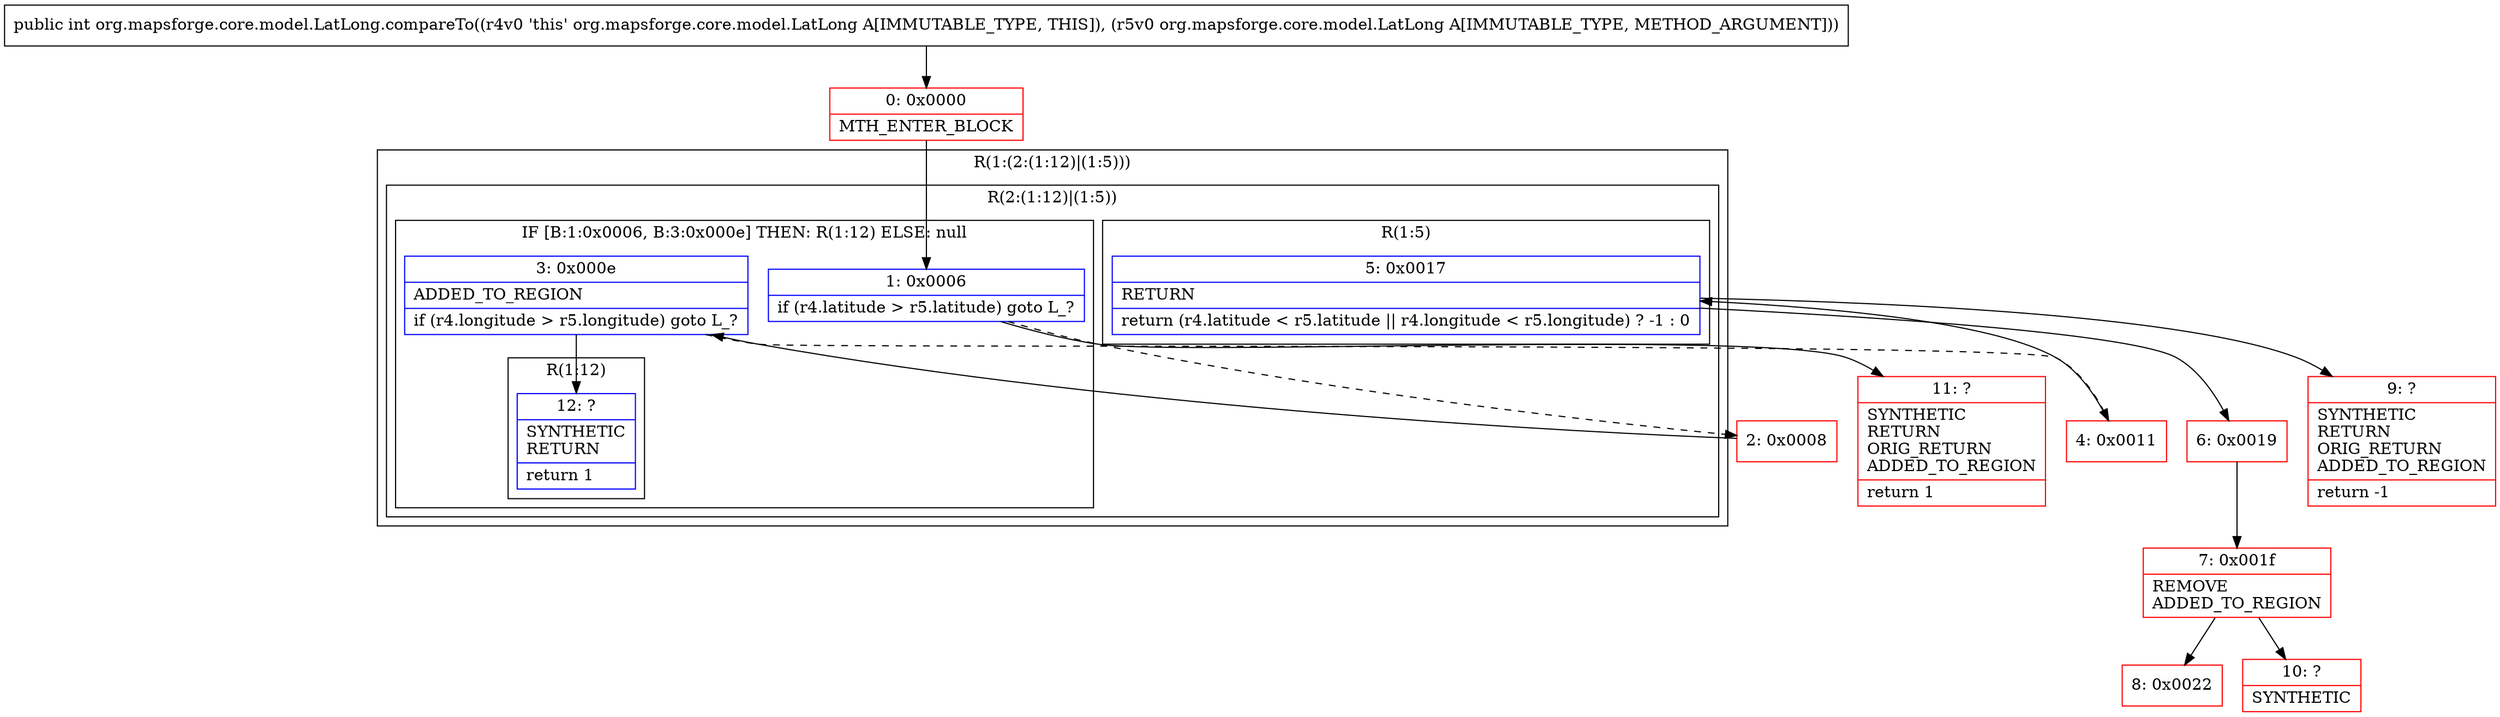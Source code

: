 digraph "CFG fororg.mapsforge.core.model.LatLong.compareTo(Lorg\/mapsforge\/core\/model\/LatLong;)I" {
subgraph cluster_Region_2144580101 {
label = "R(1:(2:(1:12)|(1:5)))";
node [shape=record,color=blue];
subgraph cluster_Region_2015516553 {
label = "R(2:(1:12)|(1:5))";
node [shape=record,color=blue];
subgraph cluster_IfRegion_1291789368 {
label = "IF [B:1:0x0006, B:3:0x000e] THEN: R(1:12) ELSE: null";
node [shape=record,color=blue];
Node_1 [shape=record,label="{1\:\ 0x0006|if (r4.latitude \> r5.latitude) goto L_?\l}"];
Node_3 [shape=record,label="{3\:\ 0x000e|ADDED_TO_REGION\l|if (r4.longitude \> r5.longitude) goto L_?\l}"];
subgraph cluster_Region_921726026 {
label = "R(1:12)";
node [shape=record,color=blue];
Node_12 [shape=record,label="{12\:\ ?|SYNTHETIC\lRETURN\l|return 1\l}"];
}
}
subgraph cluster_Region_1423029003 {
label = "R(1:5)";
node [shape=record,color=blue];
Node_5 [shape=record,label="{5\:\ 0x0017|RETURN\l|return (r4.latitude \< r5.latitude \|\| r4.longitude \< r5.longitude) ? \-1 : 0\l}"];
}
}
}
Node_0 [shape=record,color=red,label="{0\:\ 0x0000|MTH_ENTER_BLOCK\l}"];
Node_2 [shape=record,color=red,label="{2\:\ 0x0008}"];
Node_4 [shape=record,color=red,label="{4\:\ 0x0011}"];
Node_6 [shape=record,color=red,label="{6\:\ 0x0019}"];
Node_7 [shape=record,color=red,label="{7\:\ 0x001f|REMOVE\lADDED_TO_REGION\l}"];
Node_8 [shape=record,color=red,label="{8\:\ 0x0022}"];
Node_9 [shape=record,color=red,label="{9\:\ ?|SYNTHETIC\lRETURN\lORIG_RETURN\lADDED_TO_REGION\l|return \-1\l}"];
Node_10 [shape=record,color=red,label="{10\:\ ?|SYNTHETIC\l}"];
Node_11 [shape=record,color=red,label="{11\:\ ?|SYNTHETIC\lRETURN\lORIG_RETURN\lADDED_TO_REGION\l|return 1\l}"];
MethodNode[shape=record,label="{public int org.mapsforge.core.model.LatLong.compareTo((r4v0 'this' org.mapsforge.core.model.LatLong A[IMMUTABLE_TYPE, THIS]), (r5v0 org.mapsforge.core.model.LatLong A[IMMUTABLE_TYPE, METHOD_ARGUMENT])) }"];
MethodNode -> Node_0;
Node_1 -> Node_2[style=dashed];
Node_1 -> Node_11;
Node_3 -> Node_4[style=dashed];
Node_3 -> Node_12;
Node_5 -> Node_6;
Node_5 -> Node_9;
Node_0 -> Node_1;
Node_2 -> Node_3;
Node_4 -> Node_5;
Node_6 -> Node_7;
Node_7 -> Node_8;
Node_7 -> Node_10;
}

